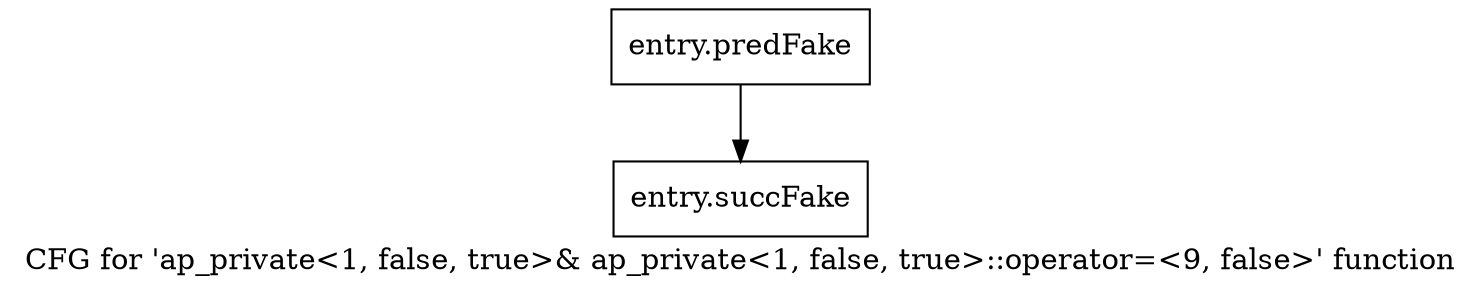 digraph "CFG for 'ap_private\<1, false, true\>& ap_private\<1, false, true\>::operator=\<9, false\>' function" {
	label="CFG for 'ap_private\<1, false, true\>& ap_private\<1, false, true\>::operator=\<9, false\>' function";

	Node0x367f460 [shape=record,filename="",linenumber="",label="{entry.predFake}"];
	Node0x367f460 -> Node0x3e7acc0[ callList="" memoryops="" filename="/tools/Xilinx/Vitis_HLS/2022.1/include/etc/ap_private.h" execusionnum="0"];
	Node0x3e7acc0 [shape=record,filename="/tools/Xilinx/Vitis_HLS/2022.1/include/etc/ap_private.h",linenumber="1509",label="{entry.succFake}"];
}
